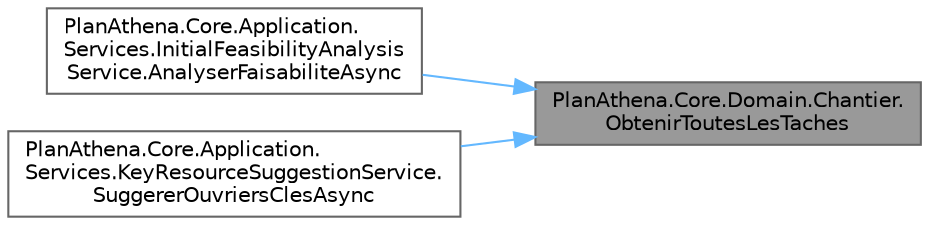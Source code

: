 digraph "PlanAthena.Core.Domain.Chantier.ObtenirToutesLesTaches"
{
 // LATEX_PDF_SIZE
  bgcolor="transparent";
  edge [fontname=Helvetica,fontsize=10,labelfontname=Helvetica,labelfontsize=10];
  node [fontname=Helvetica,fontsize=10,shape=box,height=0.2,width=0.4];
  rankdir="RL";
  Node1 [id="Node000001",label="PlanAthena.Core.Domain.Chantier.\lObtenirToutesLesTaches",height=0.2,width=0.4,color="gray40", fillcolor="grey60", style="filled", fontcolor="black",tooltip=" "];
  Node1 -> Node2 [id="edge1_Node000001_Node000002",dir="back",color="steelblue1",style="solid",tooltip=" "];
  Node2 [id="Node000002",label="PlanAthena.Core.Application.\lServices.InitialFeasibilityAnalysis\lService.AnalyserFaisabiliteAsync",height=0.2,width=0.4,color="grey40", fillcolor="white", style="filled",URL="$class_plan_athena_1_1_core_1_1_application_1_1_services_1_1_initial_feasibility_analysis_service.html#a5ec19c914e27ac4783a24976ffcf695b",tooltip="Analyse la faisabilité préliminaire du chantier, en se concentrant sur la couverture des métiers."];
  Node1 -> Node3 [id="edge2_Node000001_Node000003",dir="back",color="steelblue1",style="solid",tooltip=" "];
  Node3 [id="Node000003",label="PlanAthena.Core.Application.\lServices.KeyResourceSuggestionService.\lSuggererOuvriersClesAsync",height=0.2,width=0.4,color="grey40", fillcolor="white", style="filled",URL="$class_plan_athena_1_1_core_1_1_application_1_1_services_1_1_key_resource_suggestion_service.html#a517c003ea49a39e59472b241887f4d5e",tooltip="Suggère des ouvriers clés pour le chantier en se basant sur la charge de travail et la rareté des com..."];
}
